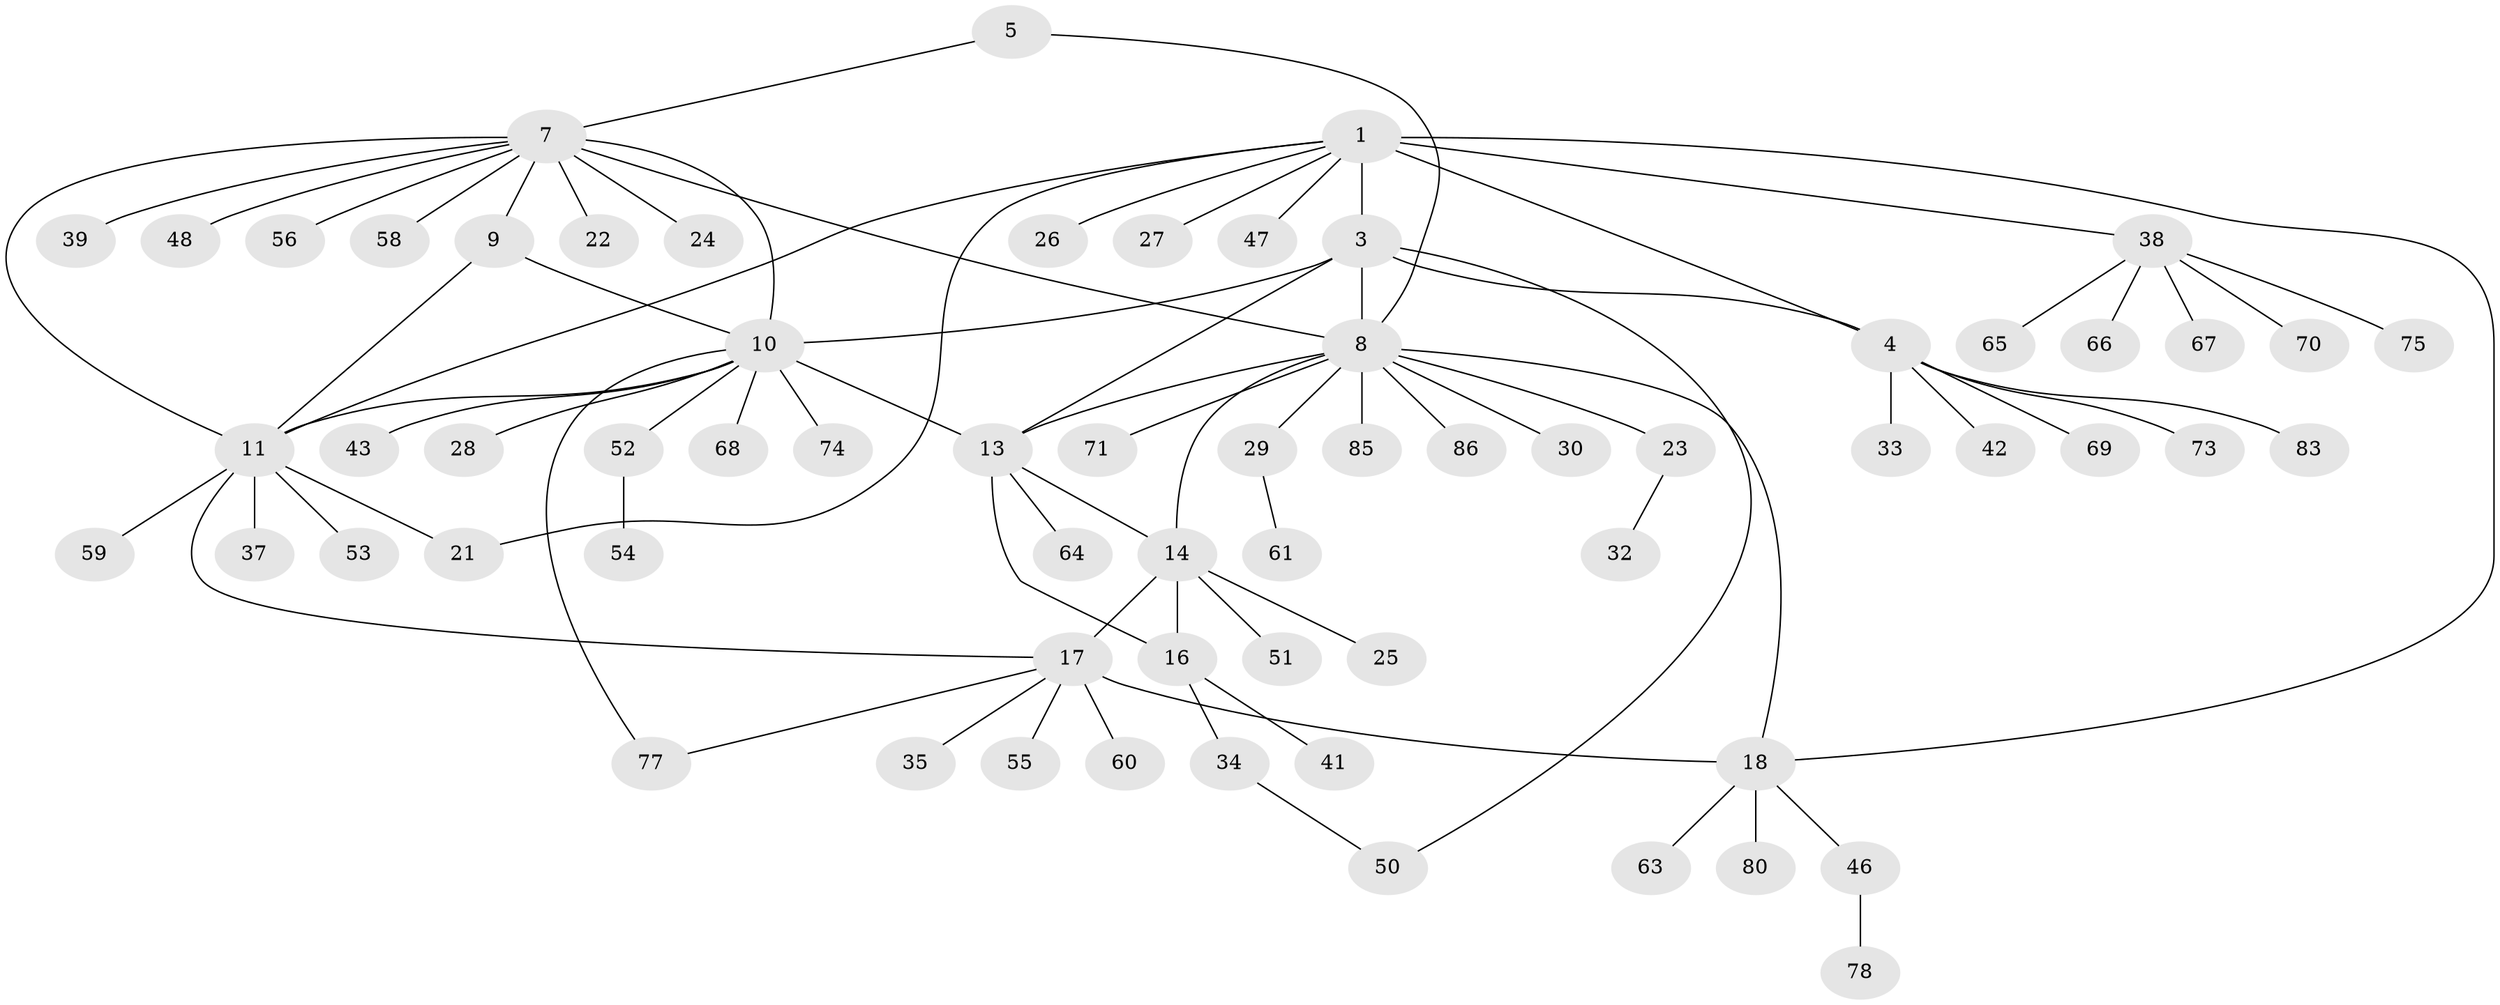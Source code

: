 // Generated by graph-tools (version 1.1) at 2025/52/02/27/25 19:52:21]
// undirected, 66 vertices, 82 edges
graph export_dot {
graph [start="1"]
  node [color=gray90,style=filled];
  1 [super="+2"];
  3 [super="+49"];
  4 [super="+36"];
  5 [super="+6"];
  7 [super="+12"];
  8 [super="+81"];
  9;
  10 [super="+40"];
  11 [super="+31"];
  13 [super="+15"];
  14 [super="+84"];
  16;
  17 [super="+19"];
  18 [super="+20"];
  21 [super="+79"];
  22;
  23;
  24;
  25;
  26;
  27;
  28;
  29;
  30;
  32 [super="+62"];
  33;
  34 [super="+44"];
  35;
  37;
  38 [super="+45"];
  39;
  41;
  42;
  43;
  46 [super="+57"];
  47;
  48;
  50 [super="+72"];
  51;
  52;
  53;
  54;
  55;
  56;
  58;
  59;
  60;
  61;
  63;
  64;
  65 [super="+76"];
  66;
  67;
  68;
  69;
  70;
  71;
  73;
  74 [super="+82"];
  75;
  77;
  78;
  80;
  83;
  85;
  86;
  1 -- 3 [weight=2];
  1 -- 4 [weight=2];
  1 -- 18;
  1 -- 27;
  1 -- 38;
  1 -- 11;
  1 -- 21;
  1 -- 26;
  1 -- 47;
  3 -- 4;
  3 -- 8;
  3 -- 10;
  3 -- 50;
  3 -- 13;
  4 -- 33;
  4 -- 42;
  4 -- 69;
  4 -- 73;
  4 -- 83;
  5 -- 7 [weight=2];
  5 -- 8 [weight=2];
  7 -- 8;
  7 -- 22;
  7 -- 24;
  7 -- 48;
  7 -- 56;
  7 -- 58;
  7 -- 39;
  7 -- 9;
  7 -- 10;
  7 -- 11;
  8 -- 14;
  8 -- 23;
  8 -- 29;
  8 -- 30;
  8 -- 71;
  8 -- 85;
  8 -- 86;
  8 -- 18;
  8 -- 13;
  9 -- 10;
  9 -- 11;
  10 -- 11;
  10 -- 28;
  10 -- 43;
  10 -- 52;
  10 -- 68;
  10 -- 74;
  10 -- 77;
  10 -- 13;
  11 -- 21;
  11 -- 37;
  11 -- 53;
  11 -- 59;
  11 -- 17;
  13 -- 14 [weight=2];
  13 -- 16 [weight=2];
  13 -- 64;
  14 -- 16;
  14 -- 17;
  14 -- 25;
  14 -- 51;
  16 -- 34;
  16 -- 41;
  17 -- 18 [weight=4];
  17 -- 35;
  17 -- 55;
  17 -- 60;
  17 -- 77;
  18 -- 46;
  18 -- 63;
  18 -- 80;
  23 -- 32;
  29 -- 61;
  34 -- 50;
  38 -- 65;
  38 -- 66;
  38 -- 67;
  38 -- 75;
  38 -- 70;
  46 -- 78;
  52 -- 54;
}
